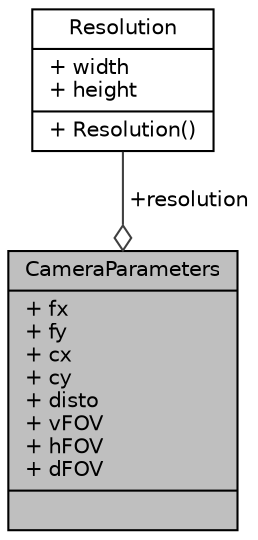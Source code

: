 digraph "CameraParameters"
{
 // LATEX_PDF_SIZE
  edge [fontname="Helvetica",fontsize="10",labelfontname="Helvetica",labelfontsize="10"];
  node [fontname="Helvetica",fontsize="10",shape=record];
  Node1 [label="{CameraParameters\n|+ fx\l+ fy\l+ cx\l+ cy\l+ disto\l+ vFOV\l+ hFOV\l+ dFOV\l|}",height=0.2,width=0.4,color="black", fillcolor="grey75", style="filled", fontcolor="black",tooltip="Calibration information for an individual sensor on the ZED (left or right)."];
  Node2 -> Node1 [color="grey25",fontsize="10",style="solid",label=" +resolution" ,arrowhead="odiamond",fontname="Helvetica"];
  Node2 [label="{Resolution\n|+ width\l+ height\l|+ Resolution()\l}",height=0.2,width=0.4,color="black", fillcolor="white", style="filled",URL="$structsl_1_1Resolution.html",tooltip="Holds a camera resolution as two pointers (for height and width) for easy passing back and forth to t..."];
}

